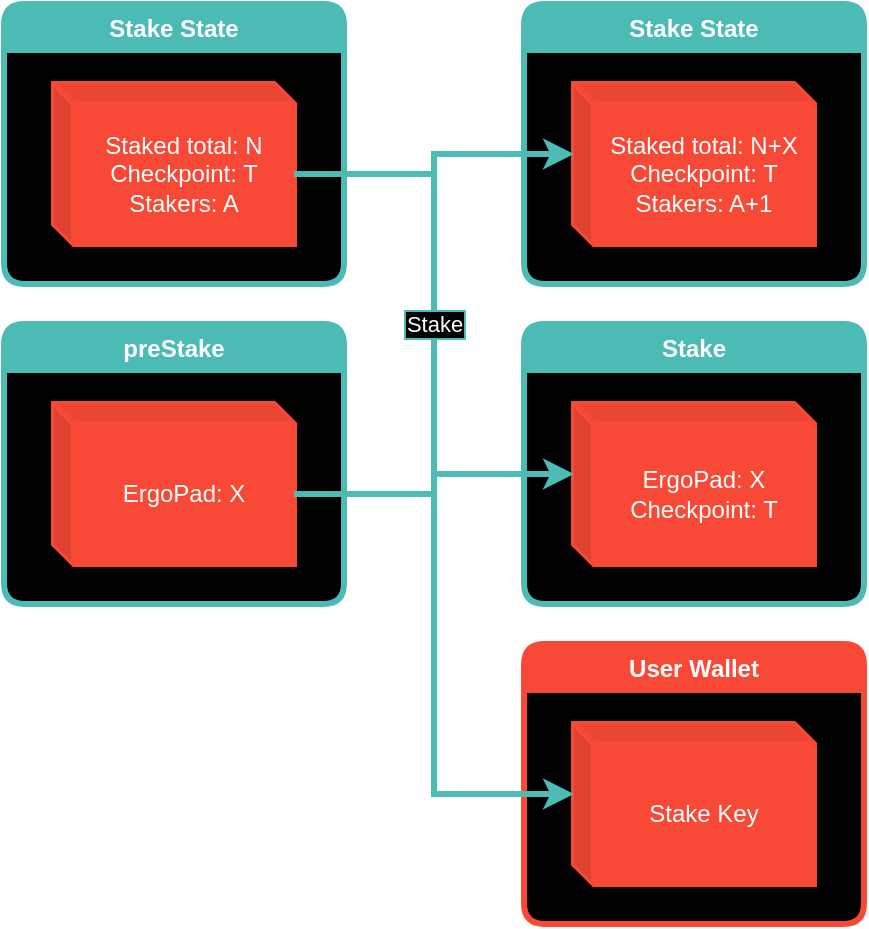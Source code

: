 <mxfile version="16.1.2" type="device"><diagram id="QOwcaWJ8UAR32Rd_rkUK" name="Page-1"><mxGraphModel dx="1102" dy="875" grid="1" gridSize="10" guides="1" tooltips="1" connect="1" arrows="1" fold="1" page="1" pageScale="1" pageWidth="850" pageHeight="1100" math="0" shadow="0"><root><mxCell id="0"/><mxCell id="1" parent="0"/><mxCell id="I0hiN1EPHC9cmtYxYzsP-3" value="preStake" style="swimlane;container=1;collapsible=0;fillColor=#4CBBB4;swimlaneLine=1;rounded=1;swimlaneFillColor=#000000;fontColor=#FFFFFF;labelBorderColor=none;strokeColor=#4CBBB4;strokeWidth=3;" parent="1" vertex="1"><mxGeometry x="340" y="170" width="170" height="140" as="geometry"/></mxCell><mxCell id="I0hiN1EPHC9cmtYxYzsP-5" value="ErgoPad: X" style="shape=cube;whiteSpace=wrap;html=1;boundedLbl=1;backgroundOutline=1;darkOpacity=0.05;darkOpacity2=0.1;rounded=1;labelBorderColor=none;fontColor=#FFFFFF;strokeColor=#F84936;strokeWidth=3;fillColor=#F84936;size=10;" parent="I0hiN1EPHC9cmtYxYzsP-3" vertex="1"><mxGeometry x="25" y="40" width="120" height="80" as="geometry"/></mxCell><mxCell id="8tIXJ-7l0-ROnwXEZp2_-1" value="Stake" style="swimlane;container=1;collapsible=0;fillColor=#4CBBB4;swimlaneLine=1;rounded=1;swimlaneFillColor=#000000;fontColor=#FFFFFF;labelBorderColor=none;strokeColor=#4CBBB4;strokeWidth=3;" parent="1" vertex="1"><mxGeometry x="600" y="170" width="170" height="140" as="geometry"/></mxCell><mxCell id="8tIXJ-7l0-ROnwXEZp2_-2" value="ErgoPad: X&lt;br&gt;Checkpoint: T" style="shape=cube;whiteSpace=wrap;html=1;boundedLbl=1;backgroundOutline=1;darkOpacity=0.05;darkOpacity2=0.1;rounded=1;labelBorderColor=none;fontColor=#FFFFFF;strokeColor=#F84936;strokeWidth=3;fillColor=#F84936;size=10;" parent="8tIXJ-7l0-ROnwXEZp2_-1" vertex="1"><mxGeometry x="25" y="40" width="120" height="80" as="geometry"/></mxCell><mxCell id="1UDLFsFegCENMeIGpgEX-6" value="Stake State" style="swimlane;container=1;collapsible=0;fillColor=#4CBBB4;swimlaneLine=1;rounded=1;swimlaneFillColor=#000000;fontColor=#FFFFFF;labelBorderColor=none;strokeColor=#4CBBB4;strokeWidth=3;" parent="1" vertex="1"><mxGeometry x="340" y="10" width="170" height="140" as="geometry"/></mxCell><mxCell id="1UDLFsFegCENMeIGpgEX-7" value="Staked total: N&lt;br&gt;Checkpoint: T&lt;br&gt;Stakers: A" style="shape=cube;whiteSpace=wrap;html=1;boundedLbl=1;backgroundOutline=1;darkOpacity=0.05;darkOpacity2=0.1;rounded=1;labelBorderColor=none;fontColor=#FFFFFF;strokeColor=#F84936;strokeWidth=3;fillColor=#F84936;size=10;" parent="1UDLFsFegCENMeIGpgEX-6" vertex="1"><mxGeometry x="25" y="40" width="120" height="80" as="geometry"/></mxCell><mxCell id="VAVKeByHbmn7kZlA826S-1" value="Stake State" style="swimlane;container=1;collapsible=0;fillColor=#4CBBB4;swimlaneLine=1;rounded=1;swimlaneFillColor=#000000;fontColor=#FFFFFF;labelBorderColor=none;strokeColor=#4CBBB4;strokeWidth=3;" parent="1" vertex="1"><mxGeometry x="600" y="10" width="170" height="140" as="geometry"/></mxCell><mxCell id="VAVKeByHbmn7kZlA826S-2" value="Staked total: N+X&lt;br&gt;Checkpoint: T&lt;br&gt;Stakers: A+1" style="shape=cube;whiteSpace=wrap;html=1;boundedLbl=1;backgroundOutline=1;darkOpacity=0.05;darkOpacity2=0.1;rounded=1;labelBorderColor=none;fontColor=#FFFFFF;strokeColor=#F84936;strokeWidth=3;fillColor=#F84936;size=10;" parent="VAVKeByHbmn7kZlA826S-1" vertex="1"><mxGeometry x="25" y="40" width="120" height="80" as="geometry"/></mxCell><mxCell id="VAVKeByHbmn7kZlA826S-3" style="edgeStyle=orthogonalEdgeStyle;rounded=0;orthogonalLoop=1;jettySize=auto;html=1;exitX=0;exitY=0;exitDx=120;exitDy=45;exitPerimeter=0;entryX=0;entryY=0;entryDx=0;entryDy=35;entryPerimeter=0;startArrow=none;startFill=0;endArrow=classic;endFill=1;labelBackgroundColor=#000000;strokeColor=#4CBBB4;fontColor=#FFFFFF;strokeWidth=3;labelBorderColor=#4CBBB4;" parent="1" source="1UDLFsFegCENMeIGpgEX-7" target="8tIXJ-7l0-ROnwXEZp2_-2" edge="1"><mxGeometry relative="1" as="geometry"/></mxCell><mxCell id="t0eAr0R1RSgN5A-dxstY-1" value="User Wallet" style="swimlane;container=1;collapsible=0;fillColor=#F84936;swimlaneLine=1;rounded=1;swimlaneFillColor=#000000;fontColor=#FFFFFF;labelBorderColor=none;strokeColor=#F84936;strokeWidth=3;" vertex="1" parent="1"><mxGeometry x="600" y="330" width="170" height="140" as="geometry"/></mxCell><mxCell id="t0eAr0R1RSgN5A-dxstY-2" value="Stake Key" style="shape=cube;whiteSpace=wrap;html=1;boundedLbl=1;backgroundOutline=1;darkOpacity=0.05;darkOpacity2=0.1;rounded=1;labelBorderColor=none;fontColor=#FFFFFF;strokeColor=#F84936;strokeWidth=3;fillColor=#F84936;size=10;" vertex="1" parent="t0eAr0R1RSgN5A-dxstY-1"><mxGeometry x="25" y="40" width="120" height="80" as="geometry"/></mxCell><mxCell id="t0eAr0R1RSgN5A-dxstY-3" style="edgeStyle=orthogonalEdgeStyle;rounded=0;orthogonalLoop=1;jettySize=auto;html=1;exitX=0;exitY=0;exitDx=120;exitDy=45;exitPerimeter=0;entryX=0;entryY=0;entryDx=0;entryDy=35;entryPerimeter=0;startArrow=none;startFill=0;endArrow=classic;endFill=1;labelBackgroundColor=#000000;strokeColor=#4CBBB4;fontColor=#FFFFFF;strokeWidth=3;labelBorderColor=#4CBBB4;" edge="1" parent="1" source="1UDLFsFegCENMeIGpgEX-7" target="t0eAr0R1RSgN5A-dxstY-2"><mxGeometry relative="1" as="geometry"><mxPoint x="495" y="105" as="sourcePoint"/><mxPoint x="635" y="255" as="targetPoint"/></mxGeometry></mxCell><mxCell id="VAVKeByHbmn7kZlA826S-4" value="Stake" style="edgeStyle=orthogonalEdgeStyle;rounded=0;orthogonalLoop=1;jettySize=auto;html=1;exitX=0;exitY=0;exitDx=120;exitDy=45;exitPerimeter=0;entryX=0;entryY=0;entryDx=0;entryDy=35;entryPerimeter=0;startArrow=none;startFill=0;endArrow=classic;endFill=1;strokeColor=#4CBBB4;strokeWidth=3;labelBorderColor=#4CBBB4;fontColor=#FFFFFF;labelBackgroundColor=#000000;" parent="1" source="I0hiN1EPHC9cmtYxYzsP-5" target="VAVKeByHbmn7kZlA826S-2" edge="1"><mxGeometry relative="1" as="geometry"/></mxCell></root></mxGraphModel></diagram></mxfile>